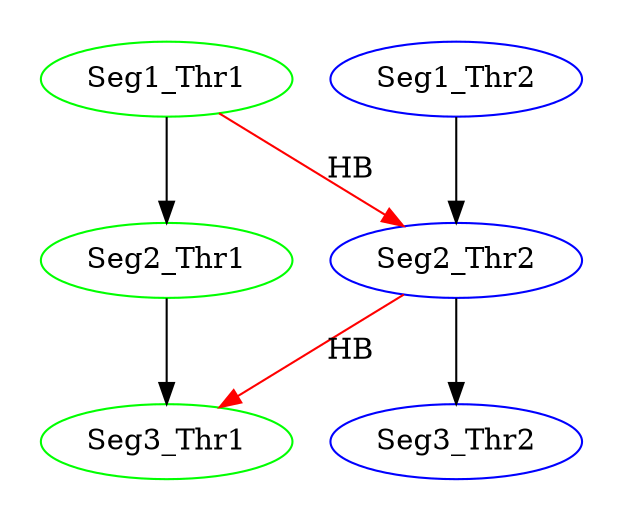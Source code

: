 digraph simple_hb {
//  orientation=landscape; 

  
  Seg1_Thr1 [color = green];
  Seg2_Thr1 [color = green];
  Seg3_Thr1 [color = green];
  
  Seg1_Thr2 [color = blue];
  Seg2_Thr2 [color = blue];
  Seg3_Thr2 [color = blue];


  Seg1_Thr1 -> Seg2_Thr1;
  Seg1_Thr2 -> Seg2_Thr2;

  Seg2_Thr1 -> Seg3_Thr1;
  Seg2_Thr2 -> Seg3_Thr2;

  Seg1_Thr1 -> Seg2_Thr2 [label="HB" color=red]; 
  Seg2_Thr2 -> Seg3_Thr1 [label="HB" color=red]; 

  subgraph cluster1 {
    style = "setlinewidth(0)";
    Seg1_Thr1;
    Seg1_Thr2;
  }
  subgraph cluster2 {
    style = "setlinewidth(0)";
    Seg2_Thr1;
    Seg2_Thr2;
  }
  subgraph cluster3 {
    style = "setlinewidth(0)";
    Seg3_Thr1;
    Seg3_Thr2;
  }


}
